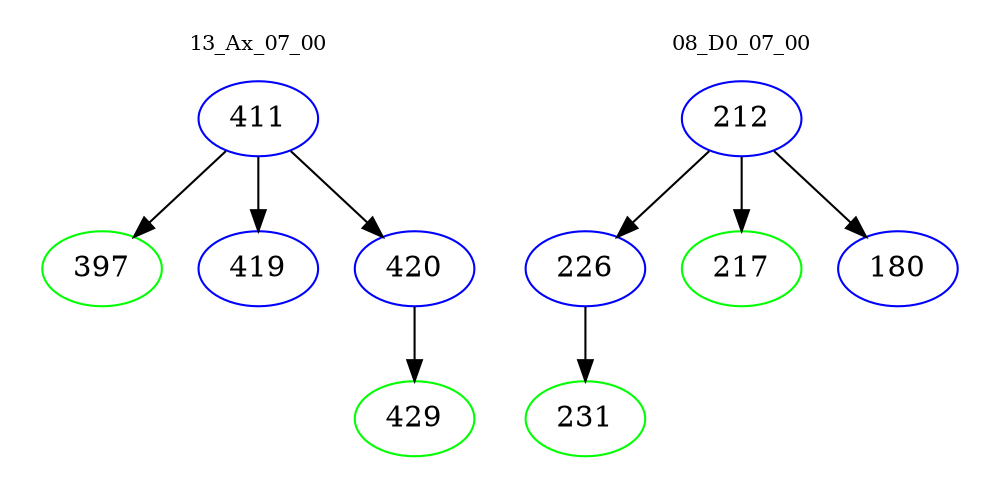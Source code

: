 digraph{
subgraph cluster_0 {
color = white
label = "13_Ax_07_00";
fontsize=10;
T0_411 [label="411", color="blue"]
T0_411 -> T0_397 [color="black"]
T0_397 [label="397", color="green"]
T0_411 -> T0_419 [color="black"]
T0_419 [label="419", color="blue"]
T0_411 -> T0_420 [color="black"]
T0_420 [label="420", color="blue"]
T0_420 -> T0_429 [color="black"]
T0_429 [label="429", color="green"]
}
subgraph cluster_1 {
color = white
label = "08_D0_07_00";
fontsize=10;
T1_212 [label="212", color="blue"]
T1_212 -> T1_226 [color="black"]
T1_226 [label="226", color="blue"]
T1_226 -> T1_231 [color="black"]
T1_231 [label="231", color="green"]
T1_212 -> T1_217 [color="black"]
T1_217 [label="217", color="green"]
T1_212 -> T1_180 [color="black"]
T1_180 [label="180", color="blue"]
}
}
